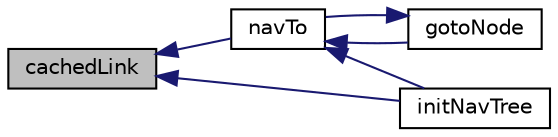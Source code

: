 digraph "cachedLink"
{
  edge [fontname="Helvetica",fontsize="10",labelfontname="Helvetica",labelfontsize="10"];
  node [fontname="Helvetica",fontsize="10",shape=record];
  rankdir="LR";
  Node1 [label="cachedLink",height=0.2,width=0.4,color="black", fillcolor="grey75", style="filled" fontcolor="black"];
  Node1 -> Node2 [dir="back",color="midnightblue",fontsize="10",style="solid",fontname="Helvetica"];
  Node2 [label="navTo",height=0.2,width=0.4,color="black", fillcolor="white", style="filled",URL="$navtree_8js.html#a21beb601032fff375100a907f32129a5"];
  Node2 -> Node3 [dir="back",color="midnightblue",fontsize="10",style="solid",fontname="Helvetica"];
  Node3 [label="gotoNode",height=0.2,width=0.4,color="black", fillcolor="white", style="filled",URL="$navtree_8js.html#a0e6a2d65190a43246d668bba554243e5"];
  Node3 -> Node2 [dir="back",color="midnightblue",fontsize="10",style="solid",fontname="Helvetica"];
  Node2 -> Node4 [dir="back",color="midnightblue",fontsize="10",style="solid",fontname="Helvetica"];
  Node4 [label="initNavTree",height=0.2,width=0.4,color="black", fillcolor="white", style="filled",URL="$navtree_8js.html#aa7b3067e7ef0044572ba86240b1e58ce"];
  Node1 -> Node4 [dir="back",color="midnightblue",fontsize="10",style="solid",fontname="Helvetica"];
}
